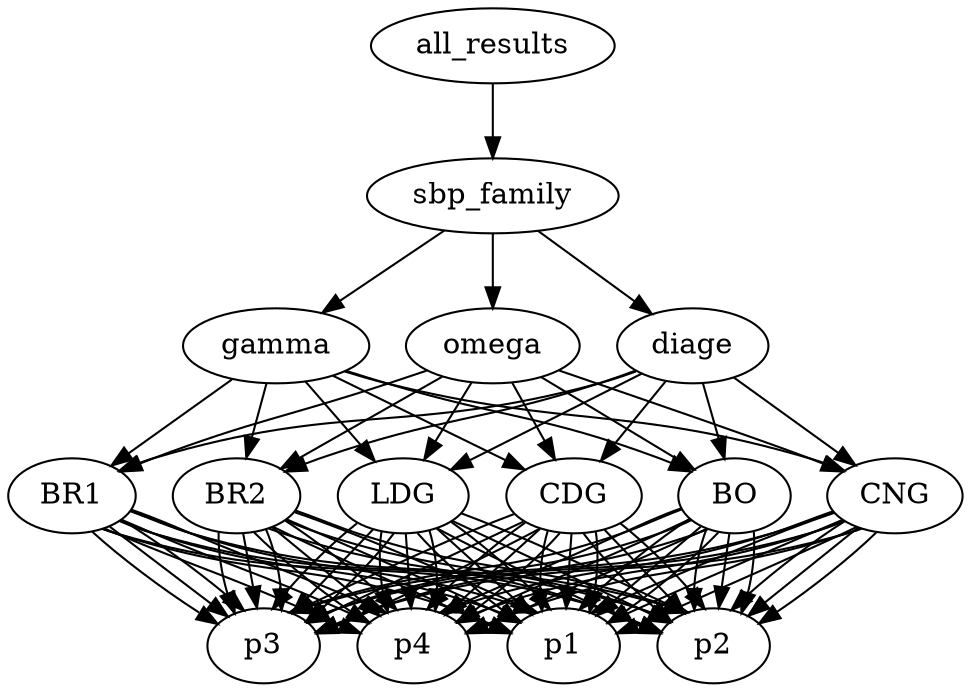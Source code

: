 digraph tree {
    "all_results";
    "sbp_family";
    "gamma";
    "BR1";
    "p1";
    "p2";
    "p3";
    "p4";
    "BR2";
    "p1";
    "p2";
    "p3";
    "p4";
    "LDG";
    "p1";
    "p2";
    "p3";
    "p4";
    "CDG";
    "p1";
    "p2";
    "p3";
    "p4";
    "BO";
    "p1";
    "p2";
    "p3";
    "p4";
    "CNG";
    "p1";
    "p2";
    "p3";
    "p4";
    "omega";
    "BR1";
    "p1";
    "p2";
    "p3";
    "p4";
    "BR2";
    "p1";
    "p2";
    "p3";
    "p4";
    "LDG";
    "p1";
    "p2";
    "p3";
    "p4";
    "CDG";
    "p1";
    "p2";
    "p3";
    "p4";
    "BO";
    "p1";
    "p2";
    "p3";
    "p4";
    "CNG";
    "p1";
    "p2";
    "p3";
    "p4";
    "diage";
    "BR1";
    "p1";
    "p2";
    "p3";
    "p4";
    "BR2";
    "p1";
    "p2";
    "p3";
    "p4";
    "LDG";
    "p1";
    "p2";
    "p3";
    "p4";
    "CDG";
    "p1";
    "p2";
    "p3";
    "p4";
    "BO";
    "p1";
    "p2";
    "p3";
    "p4";
    "CNG";
    "p1";
    "p2";
    "p3";
    "p4";
    "all_results" -> "sbp_family";
    "sbp_family" -> "gamma";
    "sbp_family" -> "omega";
    "sbp_family" -> "diage";
    "gamma" -> "BR1";
    "gamma" -> "BR2";
    "gamma" -> "LDG";
    "gamma" -> "CDG";
    "gamma" -> "BO";
    "gamma" -> "CNG";
    "BR1" -> "p1";
    "BR1" -> "p2";
    "BR1" -> "p3";
    "BR1" -> "p4";
    "BR2" -> "p1";
    "BR2" -> "p2";
    "BR2" -> "p3";
    "BR2" -> "p4";
    "LDG" -> "p1";
    "LDG" -> "p2";
    "LDG" -> "p3";
    "LDG" -> "p4";
    "CDG" -> "p1";
    "CDG" -> "p2";
    "CDG" -> "p3";
    "CDG" -> "p4";
    "BO" -> "p1";
    "BO" -> "p2";
    "BO" -> "p3";
    "BO" -> "p4";
    "CNG" -> "p1";
    "CNG" -> "p2";
    "CNG" -> "p3";
    "CNG" -> "p4";
    "omega" -> "BR1";
    "omega" -> "BR2";
    "omega" -> "LDG";
    "omega" -> "CDG";
    "omega" -> "BO";
    "omega" -> "CNG";
    "BR1" -> "p1";
    "BR1" -> "p2";
    "BR1" -> "p3";
    "BR1" -> "p4";
    "BR2" -> "p1";
    "BR2" -> "p2";
    "BR2" -> "p3";
    "BR2" -> "p4";
    "LDG" -> "p1";
    "LDG" -> "p2";
    "LDG" -> "p3";
    "LDG" -> "p4";
    "CDG" -> "p1";
    "CDG" -> "p2";
    "CDG" -> "p3";
    "CDG" -> "p4";
    "BO" -> "p1";
    "BO" -> "p2";
    "BO" -> "p3";
    "BO" -> "p4";
    "CNG" -> "p1";
    "CNG" -> "p2";
    "CNG" -> "p3";
    "CNG" -> "p4";
    "diage" -> "BR1";
    "diage" -> "BR2";
    "diage" -> "LDG";
    "diage" -> "CDG";
    "diage" -> "BO";
    "diage" -> "CNG";
    "BR1" -> "p1";
    "BR1" -> "p2";
    "BR1" -> "p3";
    "BR1" -> "p4";
    "BR2" -> "p1";
    "BR2" -> "p2";
    "BR2" -> "p3";
    "BR2" -> "p4";
    "LDG" -> "p1";
    "LDG" -> "p2";
    "LDG" -> "p3";
    "LDG" -> "p4";
    "CDG" -> "p1";
    "CDG" -> "p2";
    "CDG" -> "p3";
    "CDG" -> "p4";
    "BO" -> "p1";
    "BO" -> "p2";
    "BO" -> "p3";
    "BO" -> "p4";
    "CNG" -> "p1";
    "CNG" -> "p2";
    "CNG" -> "p3";
    "CNG" -> "p4";
}
